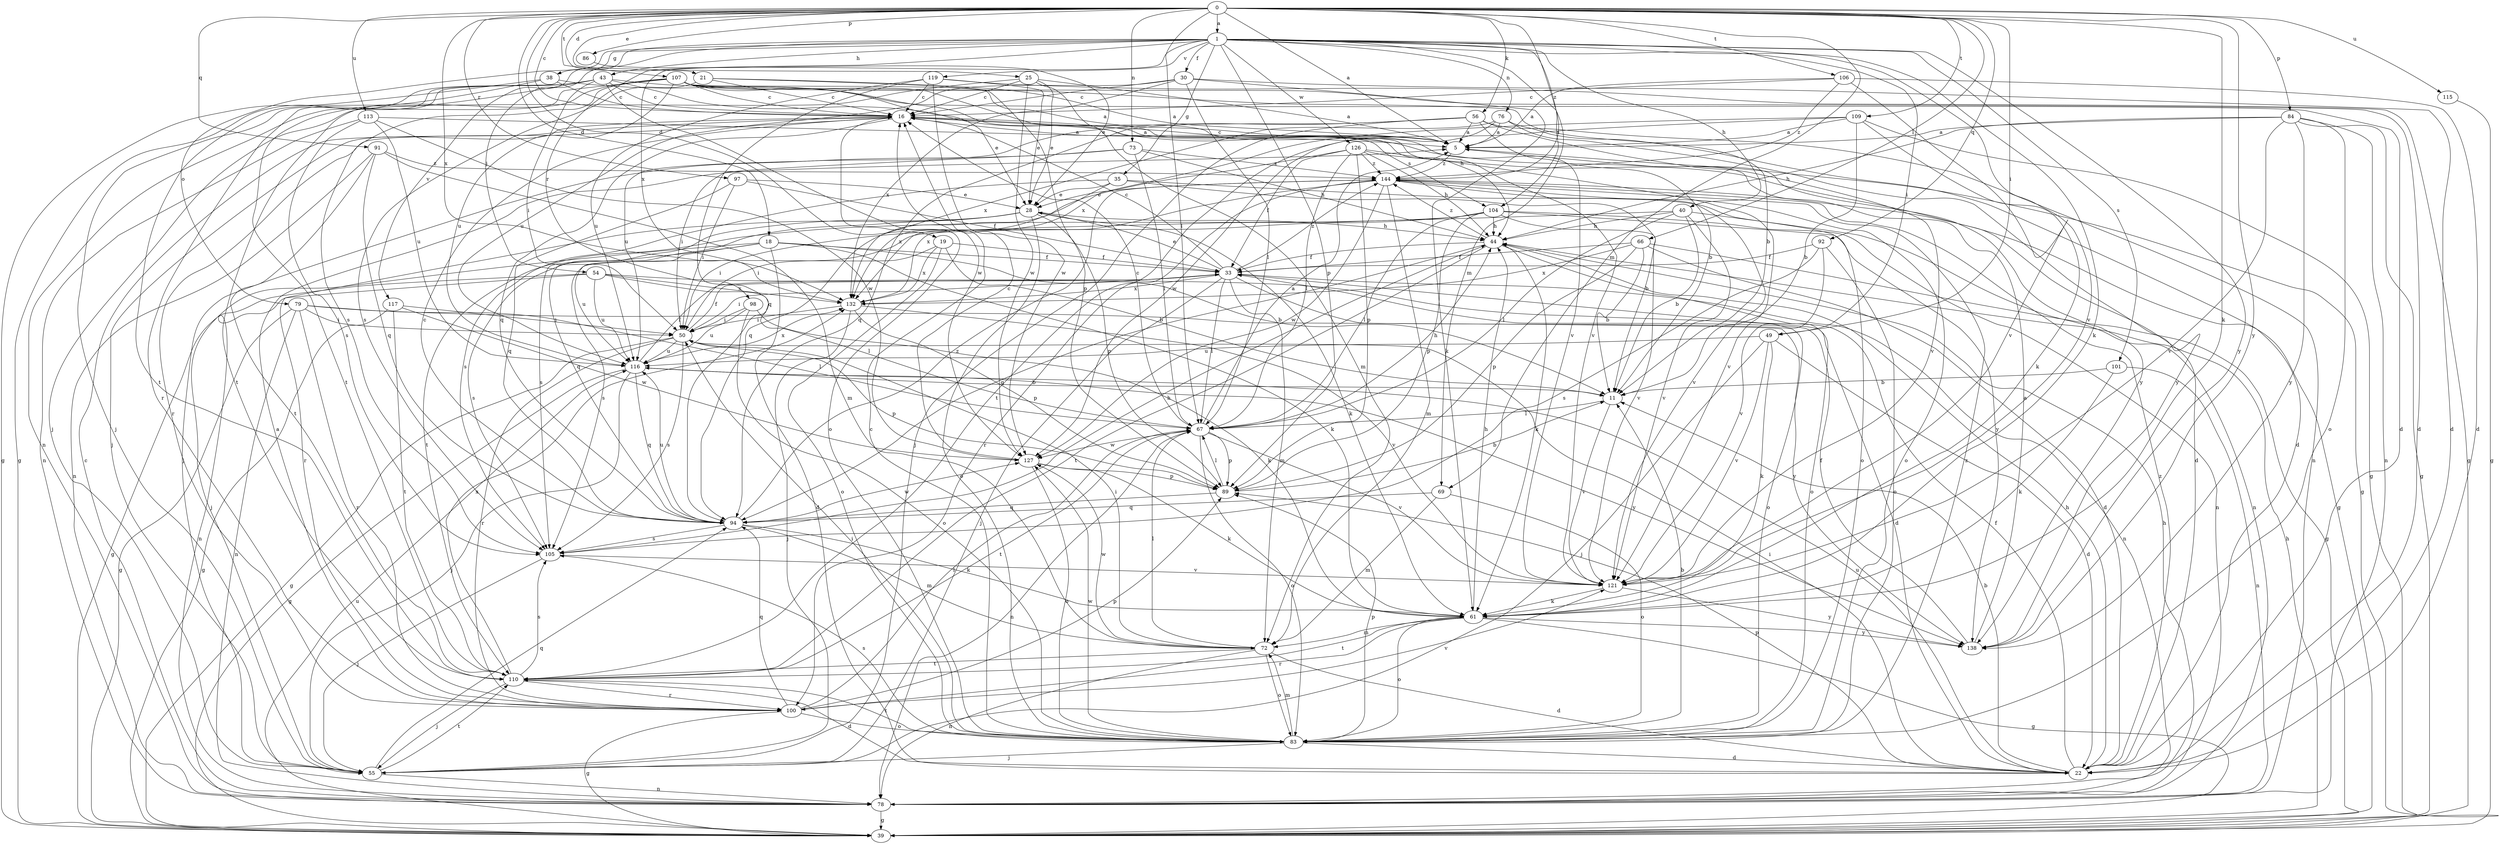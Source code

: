 strict digraph  {
0;
1;
5;
11;
16;
18;
19;
21;
22;
25;
28;
30;
33;
35;
38;
39;
40;
43;
44;
49;
50;
54;
55;
56;
61;
66;
67;
69;
72;
73;
76;
78;
79;
83;
84;
86;
89;
91;
92;
94;
97;
98;
100;
101;
104;
105;
106;
107;
109;
110;
113;
115;
116;
117;
119;
121;
126;
127;
132;
138;
144;
0 -> 1  [label=a];
0 -> 5  [label=a];
0 -> 16  [label=c];
0 -> 18  [label=d];
0 -> 19  [label=d];
0 -> 21  [label=d];
0 -> 25  [label=e];
0 -> 49  [label=i];
0 -> 56  [label=k];
0 -> 61  [label=k];
0 -> 66  [label=l];
0 -> 67  [label=l];
0 -> 69  [label=m];
0 -> 73  [label=n];
0 -> 84  [label=p];
0 -> 86  [label=p];
0 -> 91  [label=q];
0 -> 92  [label=q];
0 -> 97  [label=r];
0 -> 106  [label=t];
0 -> 107  [label=t];
0 -> 109  [label=t];
0 -> 113  [label=u];
0 -> 115  [label=u];
0 -> 132  [label=x];
0 -> 138  [label=y];
0 -> 144  [label=z];
1 -> 30  [label=f];
1 -> 35  [label=g];
1 -> 38  [label=g];
1 -> 40  [label=h];
1 -> 43  [label=h];
1 -> 49  [label=i];
1 -> 54  [label=j];
1 -> 61  [label=k];
1 -> 69  [label=m];
1 -> 76  [label=n];
1 -> 79  [label=o];
1 -> 89  [label=p];
1 -> 98  [label=r];
1 -> 101  [label=s];
1 -> 104  [label=s];
1 -> 117  [label=v];
1 -> 119  [label=v];
1 -> 121  [label=v];
1 -> 126  [label=w];
1 -> 132  [label=x];
1 -> 138  [label=y];
5 -> 16  [label=c];
5 -> 39  [label=g];
5 -> 144  [label=z];
11 -> 67  [label=l];
11 -> 121  [label=v];
16 -> 5  [label=a];
16 -> 55  [label=j];
16 -> 83  [label=o];
16 -> 94  [label=q];
16 -> 100  [label=r];
16 -> 104  [label=s];
16 -> 138  [label=y];
18 -> 11  [label=b];
18 -> 22  [label=d];
18 -> 33  [label=f];
18 -> 55  [label=j];
18 -> 61  [label=k];
18 -> 105  [label=s];
18 -> 116  [label=u];
19 -> 11  [label=b];
19 -> 33  [label=f];
19 -> 83  [label=o];
19 -> 105  [label=s];
19 -> 132  [label=x];
21 -> 5  [label=a];
21 -> 16  [label=c];
21 -> 89  [label=p];
21 -> 105  [label=s];
22 -> 11  [label=b];
22 -> 33  [label=f];
22 -> 44  [label=h];
22 -> 50  [label=i];
22 -> 89  [label=p];
22 -> 116  [label=u];
22 -> 144  [label=z];
25 -> 5  [label=a];
25 -> 16  [label=c];
25 -> 28  [label=e];
25 -> 55  [label=j];
25 -> 72  [label=m];
25 -> 127  [label=w];
28 -> 44  [label=h];
28 -> 61  [label=k];
28 -> 83  [label=o];
28 -> 89  [label=p];
28 -> 94  [label=q];
28 -> 100  [label=r];
28 -> 105  [label=s];
30 -> 16  [label=c];
30 -> 22  [label=d];
30 -> 61  [label=k];
30 -> 67  [label=l];
30 -> 116  [label=u];
30 -> 132  [label=x];
33 -> 16  [label=c];
33 -> 28  [label=e];
33 -> 50  [label=i];
33 -> 55  [label=j];
33 -> 67  [label=l];
33 -> 72  [label=m];
33 -> 78  [label=n];
33 -> 83  [label=o];
33 -> 132  [label=x];
33 -> 144  [label=z];
35 -> 11  [label=b];
35 -> 28  [label=e];
35 -> 83  [label=o];
35 -> 105  [label=s];
35 -> 132  [label=x];
38 -> 16  [label=c];
38 -> 22  [label=d];
38 -> 39  [label=g];
38 -> 110  [label=t];
39 -> 44  [label=h];
39 -> 116  [label=u];
40 -> 11  [label=b];
40 -> 44  [label=h];
40 -> 50  [label=i];
40 -> 67  [label=l];
40 -> 78  [label=n];
40 -> 121  [label=v];
43 -> 16  [label=c];
43 -> 39  [label=g];
43 -> 44  [label=h];
43 -> 50  [label=i];
43 -> 55  [label=j];
43 -> 100  [label=r];
43 -> 110  [label=t];
43 -> 121  [label=v];
43 -> 127  [label=w];
44 -> 33  [label=f];
44 -> 61  [label=k];
44 -> 83  [label=o];
44 -> 94  [label=q];
44 -> 110  [label=t];
44 -> 144  [label=z];
49 -> 22  [label=d];
49 -> 55  [label=j];
49 -> 61  [label=k];
49 -> 116  [label=u];
49 -> 121  [label=v];
50 -> 33  [label=f];
50 -> 39  [label=g];
50 -> 89  [label=p];
50 -> 100  [label=r];
50 -> 105  [label=s];
50 -> 116  [label=u];
54 -> 22  [label=d];
54 -> 39  [label=g];
54 -> 67  [label=l];
54 -> 78  [label=n];
54 -> 116  [label=u];
54 -> 132  [label=x];
55 -> 78  [label=n];
55 -> 94  [label=q];
55 -> 110  [label=t];
56 -> 5  [label=a];
56 -> 11  [label=b];
56 -> 55  [label=j];
56 -> 78  [label=n];
56 -> 94  [label=q];
56 -> 116  [label=u];
56 -> 121  [label=v];
61 -> 39  [label=g];
61 -> 44  [label=h];
61 -> 72  [label=m];
61 -> 83  [label=o];
61 -> 100  [label=r];
61 -> 110  [label=t];
61 -> 138  [label=y];
66 -> 11  [label=b];
66 -> 22  [label=d];
66 -> 33  [label=f];
66 -> 39  [label=g];
66 -> 89  [label=p];
66 -> 132  [label=x];
67 -> 5  [label=a];
67 -> 16  [label=c];
67 -> 44  [label=h];
67 -> 78  [label=n];
67 -> 83  [label=o];
67 -> 89  [label=p];
67 -> 110  [label=t];
67 -> 121  [label=v];
67 -> 127  [label=w];
69 -> 72  [label=m];
69 -> 83  [label=o];
69 -> 94  [label=q];
72 -> 22  [label=d];
72 -> 50  [label=i];
72 -> 67  [label=l];
72 -> 78  [label=n];
72 -> 83  [label=o];
72 -> 110  [label=t];
72 -> 127  [label=w];
73 -> 44  [label=h];
73 -> 50  [label=i];
73 -> 55  [label=j];
73 -> 67  [label=l];
73 -> 144  [label=z];
76 -> 5  [label=a];
76 -> 22  [label=d];
76 -> 127  [label=w];
76 -> 132  [label=x];
76 -> 138  [label=y];
78 -> 16  [label=c];
78 -> 39  [label=g];
78 -> 44  [label=h];
79 -> 39  [label=g];
79 -> 50  [label=i];
79 -> 67  [label=l];
79 -> 78  [label=n];
79 -> 100  [label=r];
79 -> 138  [label=y];
83 -> 11  [label=b];
83 -> 16  [label=c];
83 -> 22  [label=d];
83 -> 50  [label=i];
83 -> 55  [label=j];
83 -> 72  [label=m];
83 -> 89  [label=p];
83 -> 105  [label=s];
83 -> 110  [label=t];
83 -> 127  [label=w];
83 -> 144  [label=z];
84 -> 5  [label=a];
84 -> 39  [label=g];
84 -> 44  [label=h];
84 -> 78  [label=n];
84 -> 83  [label=o];
84 -> 121  [label=v];
84 -> 138  [label=y];
86 -> 28  [label=e];
89 -> 11  [label=b];
89 -> 67  [label=l];
89 -> 94  [label=q];
91 -> 72  [label=m];
91 -> 78  [label=n];
91 -> 94  [label=q];
91 -> 110  [label=t];
91 -> 144  [label=z];
92 -> 33  [label=f];
92 -> 83  [label=o];
92 -> 105  [label=s];
92 -> 121  [label=v];
94 -> 16  [label=c];
94 -> 61  [label=k];
94 -> 72  [label=m];
94 -> 105  [label=s];
94 -> 116  [label=u];
94 -> 127  [label=w];
94 -> 144  [label=z];
97 -> 28  [label=e];
97 -> 33  [label=f];
97 -> 50  [label=i];
97 -> 94  [label=q];
98 -> 50  [label=i];
98 -> 61  [label=k];
98 -> 83  [label=o];
98 -> 116  [label=u];
100 -> 5  [label=a];
100 -> 39  [label=g];
100 -> 67  [label=l];
100 -> 83  [label=o];
100 -> 89  [label=p];
100 -> 94  [label=q];
100 -> 121  [label=v];
101 -> 11  [label=b];
101 -> 61  [label=k];
101 -> 78  [label=n];
104 -> 44  [label=h];
104 -> 50  [label=i];
104 -> 67  [label=l];
104 -> 78  [label=n];
104 -> 89  [label=p];
104 -> 110  [label=t];
104 -> 121  [label=v];
104 -> 138  [label=y];
105 -> 44  [label=h];
105 -> 55  [label=j];
105 -> 121  [label=v];
106 -> 5  [label=a];
106 -> 16  [label=c];
106 -> 22  [label=d];
106 -> 121  [label=v];
106 -> 144  [label=z];
107 -> 5  [label=a];
107 -> 11  [label=b];
107 -> 16  [label=c];
107 -> 22  [label=d];
107 -> 28  [label=e];
107 -> 78  [label=n];
107 -> 105  [label=s];
107 -> 110  [label=t];
107 -> 116  [label=u];
107 -> 121  [label=v];
109 -> 5  [label=a];
109 -> 11  [label=b];
109 -> 39  [label=g];
109 -> 61  [label=k];
109 -> 110  [label=t];
109 -> 132  [label=x];
110 -> 22  [label=d];
110 -> 55  [label=j];
110 -> 100  [label=r];
110 -> 105  [label=s];
110 -> 132  [label=x];
113 -> 5  [label=a];
113 -> 78  [label=n];
113 -> 105  [label=s];
113 -> 116  [label=u];
113 -> 127  [label=w];
115 -> 39  [label=g];
116 -> 11  [label=b];
116 -> 33  [label=f];
116 -> 39  [label=g];
116 -> 55  [label=j];
116 -> 94  [label=q];
116 -> 132  [label=x];
116 -> 138  [label=y];
117 -> 39  [label=g];
117 -> 50  [label=i];
117 -> 110  [label=t];
117 -> 127  [label=w];
119 -> 16  [label=c];
119 -> 28  [label=e];
119 -> 39  [label=g];
119 -> 94  [label=q];
119 -> 116  [label=u];
119 -> 127  [label=w];
121 -> 61  [label=k];
121 -> 138  [label=y];
126 -> 22  [label=d];
126 -> 33  [label=f];
126 -> 44  [label=h];
126 -> 67  [label=l];
126 -> 89  [label=p];
126 -> 94  [label=q];
126 -> 121  [label=v];
126 -> 144  [label=z];
127 -> 16  [label=c];
127 -> 61  [label=k];
127 -> 83  [label=o];
127 -> 89  [label=p];
132 -> 50  [label=i];
132 -> 55  [label=j];
132 -> 89  [label=p];
132 -> 121  [label=v];
138 -> 5  [label=a];
138 -> 33  [label=f];
144 -> 28  [label=e];
144 -> 39  [label=g];
144 -> 72  [label=m];
144 -> 83  [label=o];
144 -> 100  [label=r];
144 -> 121  [label=v];
144 -> 127  [label=w];
144 -> 132  [label=x];
}
